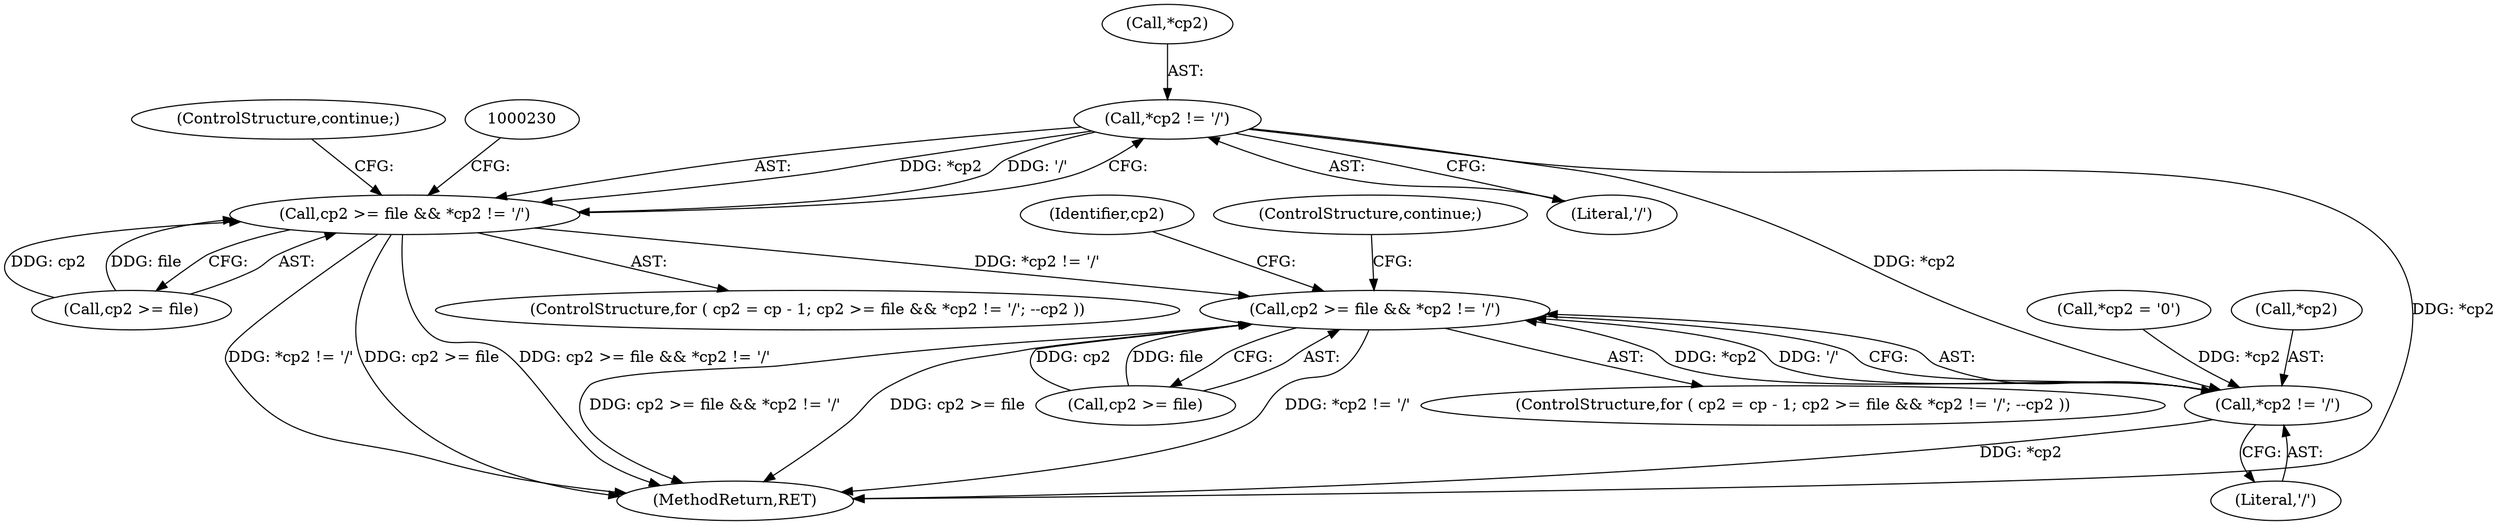 digraph "0_sthttpd_c0dc63a49d8605649f1d8e4a96c9b468b0bff660@pointer" {
"1000222" [label="(Call,*cp2 != '/')"];
"1000218" [label="(Call,cp2 >= file && *cp2 != '/')"];
"1000264" [label="(Call,cp2 >= file && *cp2 != '/')"];
"1000268" [label="(Call,*cp2 != '/')"];
"1000222" [label="(Call,*cp2 != '/')"];
"1000268" [label="(Call,*cp2 != '/')"];
"1000284" [label="(MethodReturn,RET)"];
"1000225" [label="(Literal,'/')"];
"1000274" [label="(ControlStructure,continue;)"];
"1000277" [label="(Identifier,cp2)"];
"1000280" [label="(Call,*cp2 = '\0')"];
"1000218" [label="(Call,cp2 >= file && *cp2 != '/')"];
"1000265" [label="(Call,cp2 >= file)"];
"1000212" [label="(ControlStructure,for ( cp2 = cp - 1; cp2 >= file && *cp2 != '/'; --cp2 ))"];
"1000219" [label="(Call,cp2 >= file)"];
"1000258" [label="(ControlStructure,for ( cp2 = cp - 1; cp2 >= file && *cp2 != '/'; --cp2 ))"];
"1000271" [label="(Literal,'/')"];
"1000228" [label="(ControlStructure,continue;)"];
"1000269" [label="(Call,*cp2)"];
"1000223" [label="(Call,*cp2)"];
"1000264" [label="(Call,cp2 >= file && *cp2 != '/')"];
"1000222" -> "1000218"  [label="AST: "];
"1000222" -> "1000225"  [label="CFG: "];
"1000223" -> "1000222"  [label="AST: "];
"1000225" -> "1000222"  [label="AST: "];
"1000218" -> "1000222"  [label="CFG: "];
"1000222" -> "1000284"  [label="DDG: *cp2"];
"1000222" -> "1000218"  [label="DDG: *cp2"];
"1000222" -> "1000218"  [label="DDG: '/'"];
"1000222" -> "1000268"  [label="DDG: *cp2"];
"1000218" -> "1000212"  [label="AST: "];
"1000218" -> "1000219"  [label="CFG: "];
"1000219" -> "1000218"  [label="AST: "];
"1000228" -> "1000218"  [label="CFG: "];
"1000230" -> "1000218"  [label="CFG: "];
"1000218" -> "1000284"  [label="DDG: cp2 >= file"];
"1000218" -> "1000284"  [label="DDG: cp2 >= file && *cp2 != '/'"];
"1000218" -> "1000284"  [label="DDG: *cp2 != '/'"];
"1000219" -> "1000218"  [label="DDG: cp2"];
"1000219" -> "1000218"  [label="DDG: file"];
"1000218" -> "1000264"  [label="DDG: *cp2 != '/'"];
"1000264" -> "1000258"  [label="AST: "];
"1000264" -> "1000265"  [label="CFG: "];
"1000264" -> "1000268"  [label="CFG: "];
"1000265" -> "1000264"  [label="AST: "];
"1000268" -> "1000264"  [label="AST: "];
"1000274" -> "1000264"  [label="CFG: "];
"1000277" -> "1000264"  [label="CFG: "];
"1000264" -> "1000284"  [label="DDG: cp2 >= file"];
"1000264" -> "1000284"  [label="DDG: *cp2 != '/'"];
"1000264" -> "1000284"  [label="DDG: cp2 >= file && *cp2 != '/'"];
"1000265" -> "1000264"  [label="DDG: cp2"];
"1000265" -> "1000264"  [label="DDG: file"];
"1000268" -> "1000264"  [label="DDG: *cp2"];
"1000268" -> "1000264"  [label="DDG: '/'"];
"1000268" -> "1000271"  [label="CFG: "];
"1000269" -> "1000268"  [label="AST: "];
"1000271" -> "1000268"  [label="AST: "];
"1000268" -> "1000284"  [label="DDG: *cp2"];
"1000280" -> "1000268"  [label="DDG: *cp2"];
}
